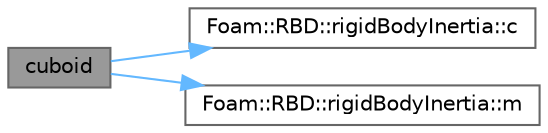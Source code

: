 digraph "cuboid"
{
 // LATEX_PDF_SIZE
  bgcolor="transparent";
  edge [fontname=Helvetica,fontsize=10,labelfontname=Helvetica,labelfontsize=10];
  node [fontname=Helvetica,fontsize=10,shape=box,height=0.2,width=0.4];
  rankdir="LR";
  Node1 [id="Node000001",label="cuboid",height=0.2,width=0.4,color="gray40", fillcolor="grey60", style="filled", fontcolor="black",tooltip=" "];
  Node1 -> Node2 [id="edge1_Node000001_Node000002",color="steelblue1",style="solid",tooltip=" "];
  Node2 [id="Node000002",label="Foam::RBD::rigidBodyInertia::c",height=0.2,width=0.4,color="grey40", fillcolor="white", style="filled",URL="$classFoam_1_1RBD_1_1rigidBodyInertia.html#a22d97e4b98c037173f8748b41fc3dcec",tooltip=" "];
  Node1 -> Node3 [id="edge2_Node000001_Node000003",color="steelblue1",style="solid",tooltip=" "];
  Node3 [id="Node000003",label="Foam::RBD::rigidBodyInertia::m",height=0.2,width=0.4,color="grey40", fillcolor="white", style="filled",URL="$classFoam_1_1RBD_1_1rigidBodyInertia.html#abc6965871fe4fde21638be854ca51a43",tooltip=" "];
}
